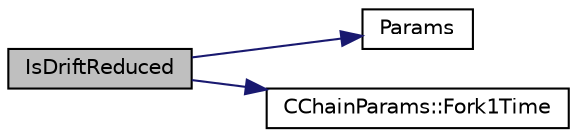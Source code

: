 digraph "IsDriftReduced"
{
  edge [fontname="Helvetica",fontsize="10",labelfontname="Helvetica",labelfontsize="10"];
  node [fontname="Helvetica",fontsize="10",shape=record];
  rankdir="LR";
  Node1893 [label="IsDriftReduced",height=0.2,width=0.4,color="black", fillcolor="grey75", style="filled", fontcolor="black"];
  Node1893 -> Node1894 [color="midnightblue",fontsize="10",style="solid",fontname="Helvetica"];
  Node1894 [label="Params",height=0.2,width=0.4,color="black", fillcolor="white", style="filled",URL="$df/dbf/chainparams_8cpp.html#ace5c5b706d71a324a417dd2db394fd4a",tooltip="Return the currently selected parameters. "];
  Node1893 -> Node1895 [color="midnightblue",fontsize="10",style="solid",fontname="Helvetica"];
  Node1895 [label="CChainParams::Fork1Time",height=0.2,width=0.4,color="black", fillcolor="white", style="filled",URL="$d1/d4f/class_c_chain_params.html#a58ca2975b0b48604cd7c30d8a8e3660a"];
}
